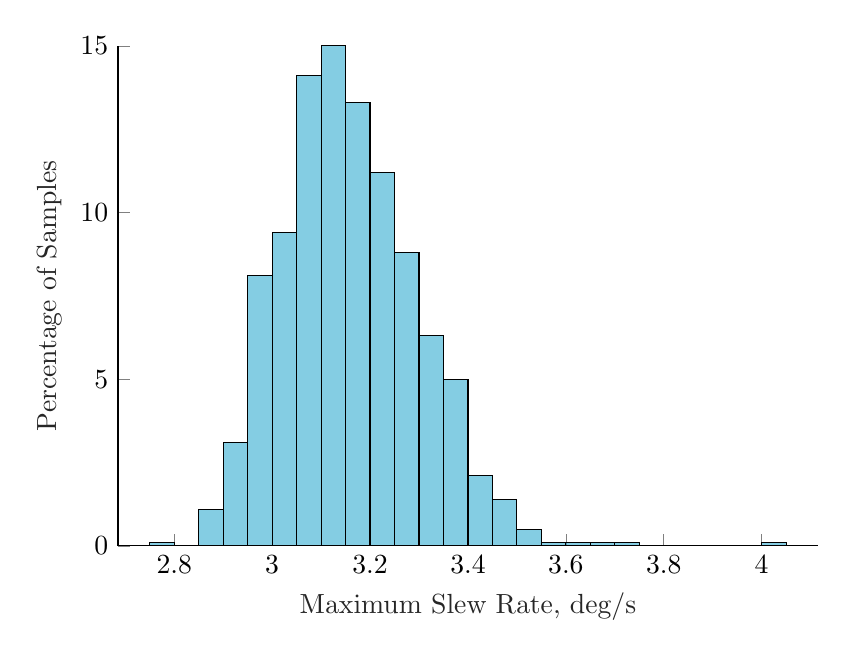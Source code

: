 % This file was created by matlab2tikz.
%
%The latest updates can be retrieved from
%  http://www.mathworks.com/matlabcentral/fileexchange/22022-matlab2tikz-matlab2tikz
%where you can also make suggestions and rate matlab2tikz.
%
% \definecolor{mycolor1}{rgb}{0.0,0.447,0.741}%
\definecolor{mycolor1}{rgb}{0.196,0.675,0.82}%
%
\begin{tikzpicture}

\begin{axis}[%
width=3.5in,
height=2.5in,
at={(1.011in,0.642in)},
scale only axis,
xmin=2.685,
xmax=4.115,
xlabel style={font=\color{white!15!black}},
xlabel={Maximum Slew Rate, deg/s},
ymin=0,
ymax=15,
ytick={0,5,10,15},
ylabel style={font=\color{white!15!black}},
ylabel={Percentage of Samples},
axis background/.style={fill=white},
axis x line*=bottom,
axis y line*=left,
legend style={legend cell align=left, align=left, draw=white!15!black}
]
\addplot[ybar interval, fill=mycolor1, fill opacity=0.6, draw=black, area legend] table[row sep=crcr] {%
x	y\\
2.75	0.1\\
2.8	0\\
2.85	1.1\\
2.9	3.1\\
2.95	8.1\\
3	9.4\\
3.05	14.1\\
3.1	15\\
3.15	13.3\\
3.2	 11.2\\
3.25	8.8\\
3.3	 6.3\\
3.35	5\\
3.4	 2.1\\
3.45	1.4\\
3.5	 .5\\
3.55	.1\\
3.6	 0.1\\
3.65	0.1\\
3.7	 .1\\
3.75	0\\
3.8	0\\
3.85	0\\
3.9	0\\
3.95	0\\
4	 .1\\
4.05	.1\\
};

\end{axis}
\end{tikzpicture}%
